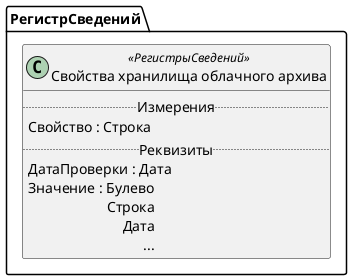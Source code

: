 ﻿@startuml СвойстваХранилищаОблачногоАрхива
'!include templates.wsd
'..\include templates.wsd
class РегистрСведений.СвойстваХранилищаОблачногоАрхива as "Свойства хранилища облачного архива" <<РегистрыСведений>>
{
..Измерения..
Свойство : Строка
..Реквизиты..
ДатаПроверки : Дата
Значение : Булево\rСтрока\rДата\r...
}
@enduml
